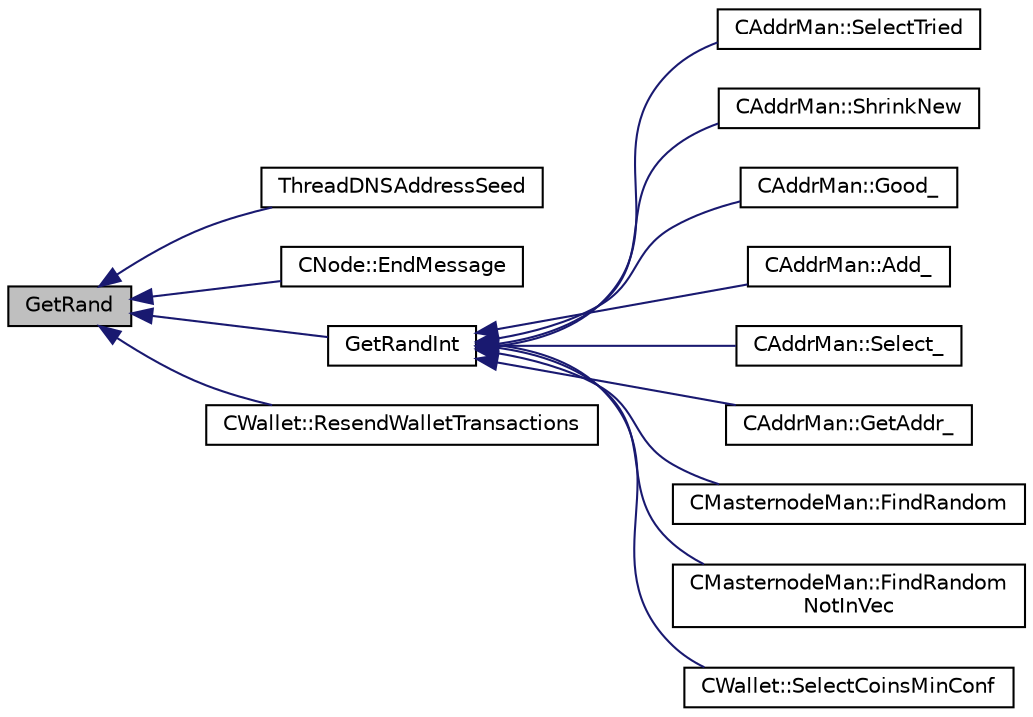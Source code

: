 digraph "GetRand"
{
  edge [fontname="Helvetica",fontsize="10",labelfontname="Helvetica",labelfontsize="10"];
  node [fontname="Helvetica",fontsize="10",shape=record];
  rankdir="LR";
  Node391 [label="GetRand",height=0.2,width=0.4,color="black", fillcolor="grey75", style="filled", fontcolor="black"];
  Node391 -> Node392 [dir="back",color="midnightblue",fontsize="10",style="solid",fontname="Helvetica"];
  Node392 [label="ThreadDNSAddressSeed",height=0.2,width=0.4,color="black", fillcolor="white", style="filled",URL="$dd/d84/net_8cpp.html#ab2d8883b5524ec7b80d3b9535e73a3ed"];
  Node391 -> Node393 [dir="back",color="midnightblue",fontsize="10",style="solid",fontname="Helvetica"];
  Node393 [label="CNode::EndMessage",height=0.2,width=0.4,color="black", fillcolor="white", style="filled",URL="$d1/d64/class_c_node.html#af8d4b8c0f883afffcb62d906c31b2cdf"];
  Node391 -> Node394 [dir="back",color="midnightblue",fontsize="10",style="solid",fontname="Helvetica"];
  Node394 [label="GetRandInt",height=0.2,width=0.4,color="black", fillcolor="white", style="filled",URL="$d8/d3c/util_8h.html#a0e44e088732172da6662db2d5e37d4b2"];
  Node394 -> Node395 [dir="back",color="midnightblue",fontsize="10",style="solid",fontname="Helvetica"];
  Node395 [label="CAddrMan::SelectTried",height=0.2,width=0.4,color="black", fillcolor="white", style="filled",URL="$d1/dc7/class_c_addr_man.html#a9c466eca7afe5c12554da5734f89e656"];
  Node394 -> Node396 [dir="back",color="midnightblue",fontsize="10",style="solid",fontname="Helvetica"];
  Node396 [label="CAddrMan::ShrinkNew",height=0.2,width=0.4,color="black", fillcolor="white", style="filled",URL="$d1/dc7/class_c_addr_man.html#aebf83da3addc3bcee487a87ece3f9a2b"];
  Node394 -> Node397 [dir="back",color="midnightblue",fontsize="10",style="solid",fontname="Helvetica"];
  Node397 [label="CAddrMan::Good_",height=0.2,width=0.4,color="black", fillcolor="white", style="filled",URL="$d1/dc7/class_c_addr_man.html#a33ec6a4584cf4b17af821e6e35216459"];
  Node394 -> Node398 [dir="back",color="midnightblue",fontsize="10",style="solid",fontname="Helvetica"];
  Node398 [label="CAddrMan::Add_",height=0.2,width=0.4,color="black", fillcolor="white", style="filled",URL="$d1/dc7/class_c_addr_man.html#a9dd6df8b1904548a86054d19d4a90724"];
  Node394 -> Node399 [dir="back",color="midnightblue",fontsize="10",style="solid",fontname="Helvetica"];
  Node399 [label="CAddrMan::Select_",height=0.2,width=0.4,color="black", fillcolor="white", style="filled",URL="$d1/dc7/class_c_addr_man.html#acd799cecb73e466d1369e6e2f23d3a8d"];
  Node394 -> Node400 [dir="back",color="midnightblue",fontsize="10",style="solid",fontname="Helvetica"];
  Node400 [label="CAddrMan::GetAddr_",height=0.2,width=0.4,color="black", fillcolor="white", style="filled",URL="$d1/dc7/class_c_addr_man.html#aff86d04dc7c0e0afae3ff5998417db17"];
  Node394 -> Node401 [dir="back",color="midnightblue",fontsize="10",style="solid",fontname="Helvetica"];
  Node401 [label="CMasternodeMan::FindRandom",height=0.2,width=0.4,color="black", fillcolor="white", style="filled",URL="$dc/d6b/class_c_masternode_man.html#a88bed9a587332d015688ef794340f036"];
  Node394 -> Node402 [dir="back",color="midnightblue",fontsize="10",style="solid",fontname="Helvetica"];
  Node402 [label="CMasternodeMan::FindRandom\lNotInVec",height=0.2,width=0.4,color="black", fillcolor="white", style="filled",URL="$dc/d6b/class_c_masternode_man.html#abfe90ee0fb23e6ff54b7801f6ddf4155",tooltip="Find a random entry. "];
  Node394 -> Node403 [dir="back",color="midnightblue",fontsize="10",style="solid",fontname="Helvetica"];
  Node403 [label="CWallet::SelectCoinsMinConf",height=0.2,width=0.4,color="black", fillcolor="white", style="filled",URL="$d2/de5/class_c_wallet.html#a2c3d3a459f0482b7e7de693e743712eb"];
  Node391 -> Node404 [dir="back",color="midnightblue",fontsize="10",style="solid",fontname="Helvetica"];
  Node404 [label="CWallet::ResendWalletTransactions",height=0.2,width=0.4,color="black", fillcolor="white", style="filled",URL="$d2/de5/class_c_wallet.html#ace33dcf23623d2036a38696bc3a94553"];
}
